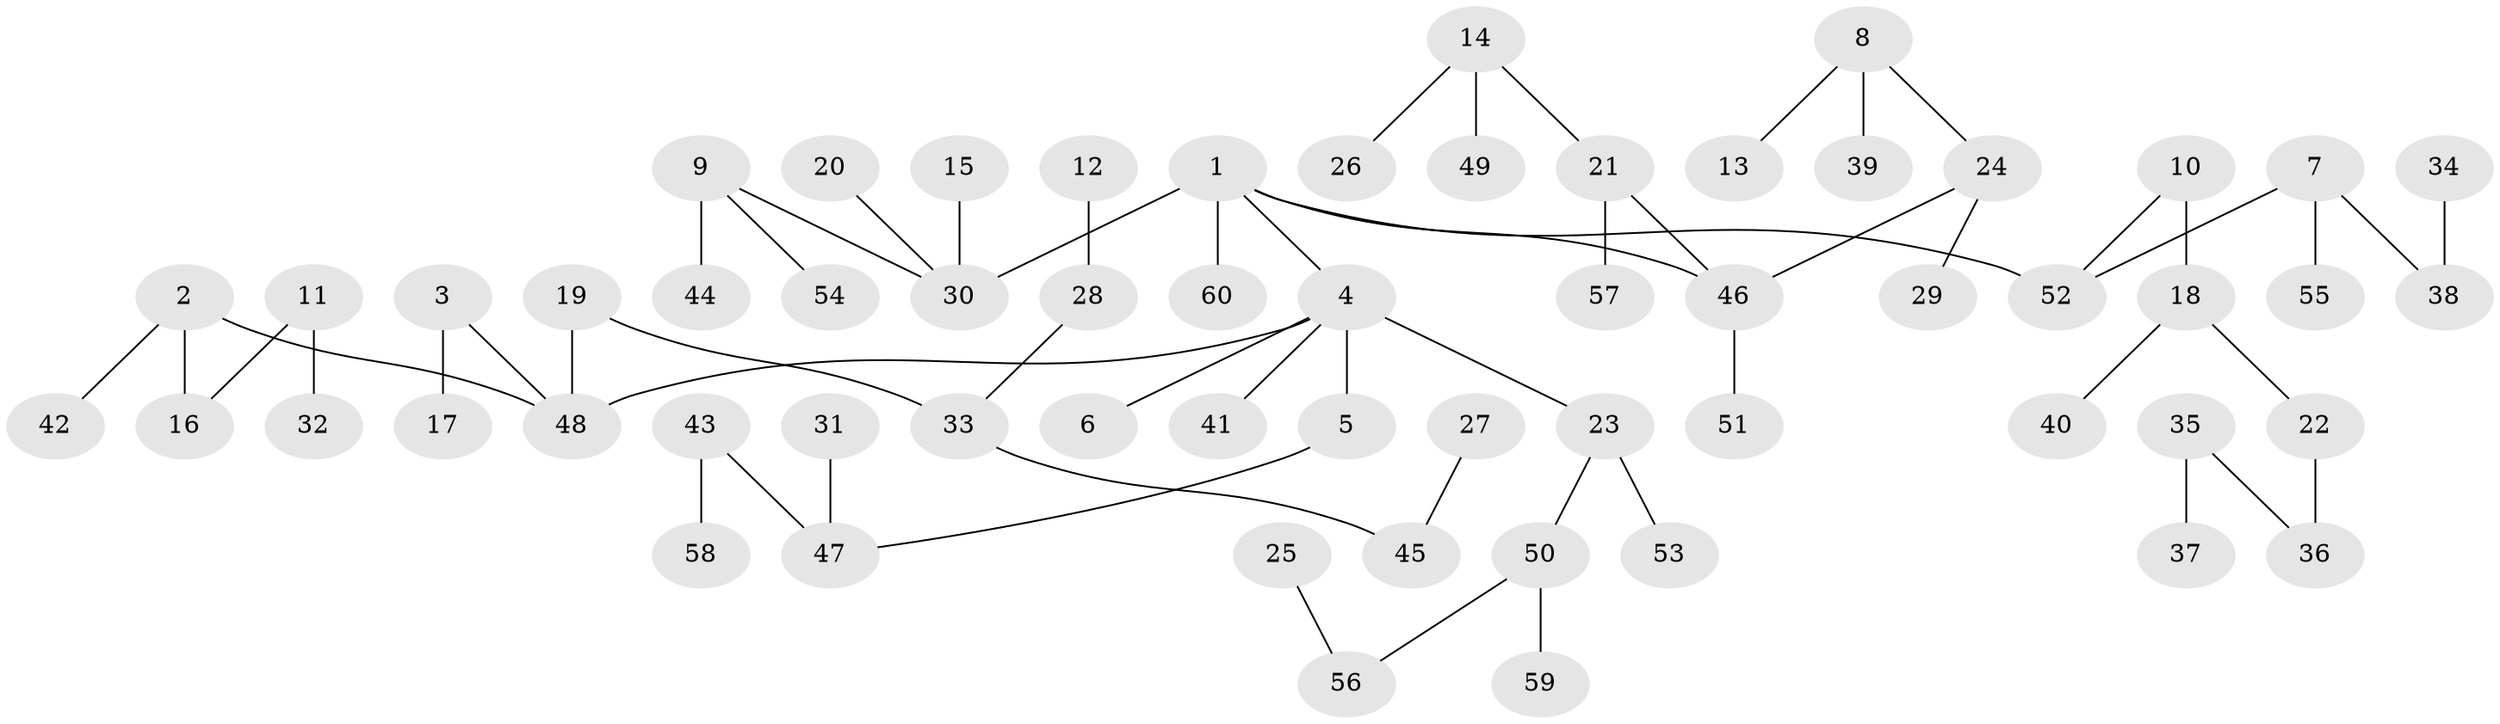 // original degree distribution, {5: 0.025210084033613446, 6: 0.01680672268907563, 3: 0.13445378151260504, 4: 0.1092436974789916, 2: 0.20168067226890757, 1: 0.5126050420168067}
// Generated by graph-tools (version 1.1) at 2025/37/03/04/25 23:37:19]
// undirected, 60 vertices, 59 edges
graph export_dot {
  node [color=gray90,style=filled];
  1;
  2;
  3;
  4;
  5;
  6;
  7;
  8;
  9;
  10;
  11;
  12;
  13;
  14;
  15;
  16;
  17;
  18;
  19;
  20;
  21;
  22;
  23;
  24;
  25;
  26;
  27;
  28;
  29;
  30;
  31;
  32;
  33;
  34;
  35;
  36;
  37;
  38;
  39;
  40;
  41;
  42;
  43;
  44;
  45;
  46;
  47;
  48;
  49;
  50;
  51;
  52;
  53;
  54;
  55;
  56;
  57;
  58;
  59;
  60;
  1 -- 4 [weight=1.0];
  1 -- 30 [weight=1.0];
  1 -- 46 [weight=1.0];
  1 -- 52 [weight=1.0];
  1 -- 60 [weight=1.0];
  2 -- 16 [weight=1.0];
  2 -- 42 [weight=1.0];
  2 -- 48 [weight=1.0];
  3 -- 17 [weight=1.0];
  3 -- 48 [weight=1.0];
  4 -- 5 [weight=1.0];
  4 -- 6 [weight=1.0];
  4 -- 23 [weight=1.0];
  4 -- 41 [weight=1.0];
  4 -- 48 [weight=1.0];
  5 -- 47 [weight=1.0];
  7 -- 38 [weight=1.0];
  7 -- 52 [weight=1.0];
  7 -- 55 [weight=1.0];
  8 -- 13 [weight=1.0];
  8 -- 24 [weight=1.0];
  8 -- 39 [weight=1.0];
  9 -- 30 [weight=1.0];
  9 -- 44 [weight=1.0];
  9 -- 54 [weight=1.0];
  10 -- 18 [weight=1.0];
  10 -- 52 [weight=1.0];
  11 -- 16 [weight=1.0];
  11 -- 32 [weight=1.0];
  12 -- 28 [weight=1.0];
  14 -- 21 [weight=1.0];
  14 -- 26 [weight=1.0];
  14 -- 49 [weight=1.0];
  15 -- 30 [weight=1.0];
  18 -- 22 [weight=1.0];
  18 -- 40 [weight=1.0];
  19 -- 33 [weight=1.0];
  19 -- 48 [weight=1.0];
  20 -- 30 [weight=1.0];
  21 -- 46 [weight=1.0];
  21 -- 57 [weight=1.0];
  22 -- 36 [weight=1.0];
  23 -- 50 [weight=1.0];
  23 -- 53 [weight=1.0];
  24 -- 29 [weight=1.0];
  24 -- 46 [weight=1.0];
  25 -- 56 [weight=1.0];
  27 -- 45 [weight=1.0];
  28 -- 33 [weight=1.0];
  31 -- 47 [weight=1.0];
  33 -- 45 [weight=1.0];
  34 -- 38 [weight=1.0];
  35 -- 36 [weight=1.0];
  35 -- 37 [weight=1.0];
  43 -- 47 [weight=1.0];
  43 -- 58 [weight=1.0];
  46 -- 51 [weight=1.0];
  50 -- 56 [weight=1.0];
  50 -- 59 [weight=1.0];
}
